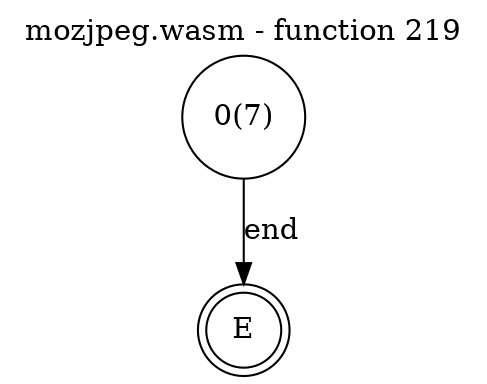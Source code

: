 digraph finite_state_machine {
    label = "mozjpeg.wasm - function 219"
    labelloc =  t
    labelfontsize = 16
    labelfontcolor = black
    labelfontname = "Helvetica"
    node [shape = doublecircle]; E ;
node [shape=circle, fontcolor=black, style="", label="0(7)"]0
node [shape=circle, fontcolor=black, style="", label="E"]E
    0 -> E[label="end"];
}
